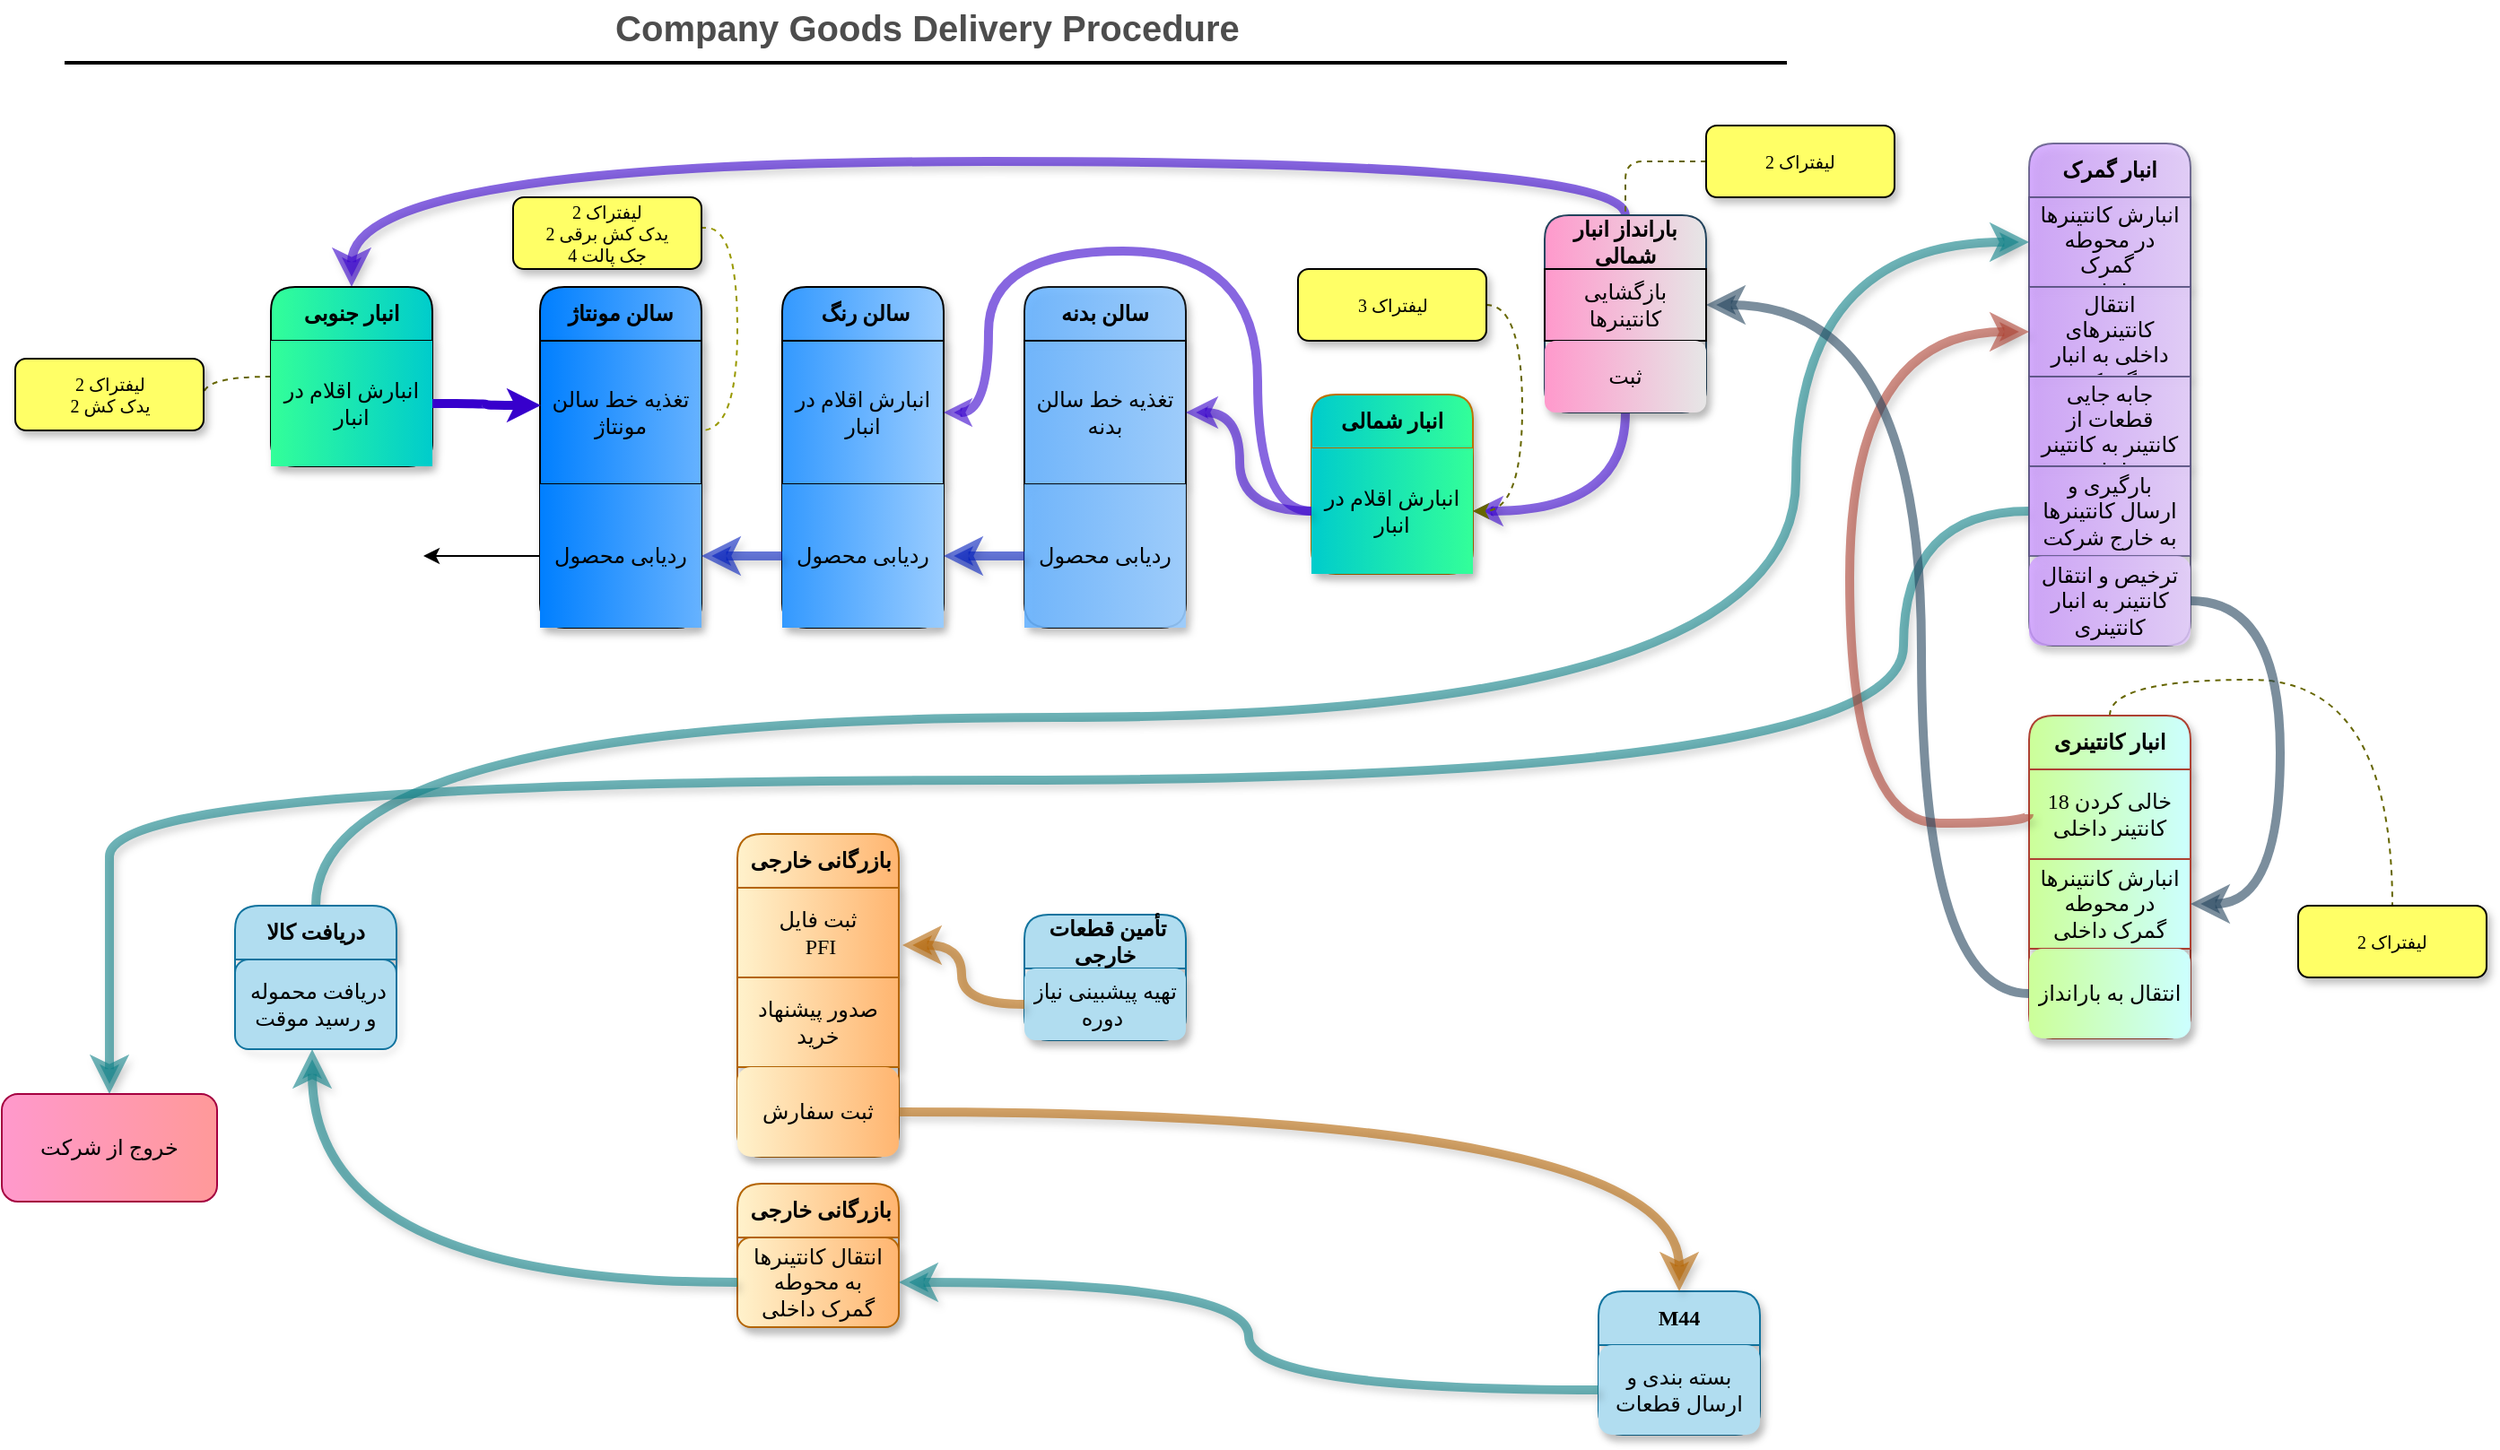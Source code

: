 <mxfile version="24.7.7">
  <diagram id="C2fSY1v2SiZeoUbDoYyL" name="Page-1">
    <mxGraphModel dx="1114" dy="572" grid="1" gridSize="10" guides="1" tooltips="1" connect="1" arrows="1" fold="1" page="1" pageScale="1" pageWidth="1169" pageHeight="827" math="0" shadow="0">
      <root>
        <mxCell id="0" />
        <mxCell id="1" parent="0" />
        <mxCell id="CTi8w1WEokJW1-Tsi8km-52" value="&lt;font face=&quot;Vazirmatn&quot;&gt;&lt;b&gt;سالن بدنه&lt;/b&gt;&lt;/font&gt;" style="swimlane;fontStyle=0;childLayout=stackLayout;horizontal=1;startSize=30;horizontalStack=0;resizeParent=1;resizeParentMax=0;resizeLast=0;collapsible=1;marginBottom=0;whiteSpace=wrap;html=1;rounded=1;fillColor=#66B2FF;shadow=1;gradientColor=#99CCFF;gradientDirection=east;opacity=90;" parent="1" vertex="1">
          <mxGeometry x="640" y="170" width="90" height="190" as="geometry">
            <mxRectangle x="860" y="450" width="90" height="30" as="alternateBounds" />
          </mxGeometry>
        </mxCell>
        <mxCell id="CTi8w1WEokJW1-Tsi8km-53" value="&lt;font face=&quot;Vazirmatn&quot;&gt;تغذیه خط سالن بدنه&lt;/font&gt;" style="text;strokeColor=default;fillColor=#66B2FF;align=center;verticalAlign=middle;spacingLeft=4;spacingRight=4;overflow=hidden;points=[[0,0.5],[1,0.5]];portConstraint=eastwest;rotatable=0;whiteSpace=wrap;html=1;rounded=0;shadow=1;gradientColor=#99CCFF;gradientDirection=east;opacity=90;" parent="CTi8w1WEokJW1-Tsi8km-52" vertex="1">
          <mxGeometry y="30" width="90" height="80" as="geometry" />
        </mxCell>
        <mxCell id="AEj7Rj_eL6BV5jfszyMK-14" value="ردیابی محصول" style="text;strokeColor=none;fillColor=#66B2FF;align=center;verticalAlign=middle;spacingLeft=4;spacingRight=4;overflow=hidden;points=[[0,0.5],[1,0.5]];portConstraint=eastwest;rotatable=0;whiteSpace=wrap;html=1;fontFamily=Vazirmatn;fontSource=https%3A%2F%2Ffonts.googleapis.com%2Fcss%3Ffamily%3DVazirmatn;rounded=0;shadow=1;gradientColor=#99CCFF;gradientDirection=east;opacity=90;" vertex="1" parent="CTi8w1WEokJW1-Tsi8km-52">
          <mxGeometry y="110" width="90" height="80" as="geometry" />
        </mxCell>
        <mxCell id="3ne1QswCM8ZiEu4GHsYG-31" value="Company Goods Delivery Procedure" style="text;html=1;strokeColor=none;fillColor=none;align=center;verticalAlign=middle;whiteSpace=wrap;rounded=0;fontStyle=1;fontSize=20;fontColor=#4D4D4D;" parent="1" vertex="1">
          <mxGeometry x="191" y="10" width="790" height="30" as="geometry" />
        </mxCell>
        <mxCell id="3ne1QswCM8ZiEu4GHsYG-32" value="" style="line;strokeWidth=2;html=1;fontSize=20;fontColor=#4D4D4D;" parent="1" vertex="1">
          <mxGeometry x="105" y="40" width="960" height="10" as="geometry" />
        </mxCell>
        <mxCell id="AEj7Rj_eL6BV5jfszyMK-55" style="edgeStyle=orthogonalEdgeStyle;rounded=0;orthogonalLoop=1;jettySize=auto;html=1;curved=1;strokeWidth=5;fillColor=#b0e3e6;strokeColor=#0e8088;opacity=60;shadow=1;entryX=0;entryY=0.5;entryDx=0;entryDy=0;exitX=0.5;exitY=0;exitDx=0;exitDy=0;" edge="1" parent="1" source="CTi8w1WEokJW1-Tsi8km-3" target="CTi8w1WEokJW1-Tsi8km-13">
          <mxGeometry relative="1" as="geometry">
            <mxPoint x="160" y="500" as="sourcePoint" />
            <mxPoint x="1180" y="160" as="targetPoint" />
            <Array as="points">
              <mxPoint x="245" y="410" />
              <mxPoint x="1070" y="410" />
              <mxPoint x="1070" y="145" />
            </Array>
          </mxGeometry>
        </mxCell>
        <mxCell id="CTi8w1WEokJW1-Tsi8km-3" value="&lt;span style=&quot;font-family: Vazirmatn; font-weight: 700;&quot;&gt;دریافت کالا&lt;/span&gt;" style="swimlane;fontStyle=0;childLayout=stackLayout;horizontal=1;startSize=30;horizontalStack=0;resizeParent=1;resizeParentMax=0;resizeLast=0;collapsible=1;marginBottom=0;whiteSpace=wrap;html=1;rounded=1;fillColor=#b1ddf0;strokeColor=#10739e;swimlaneFillColor=none;shadow=1;" parent="1" vertex="1">
          <mxGeometry x="200.0" y="515" width="90" height="80" as="geometry" />
        </mxCell>
        <mxCell id="CTi8w1WEokJW1-Tsi8km-4" value="&lt;span style=&quot;font-family: Vazirmatn;&quot;&gt;دریافت محموله&amp;nbsp; و رسید موقت&lt;/span&gt;" style="text;strokeColor=#10739e;fillColor=#b1ddf0;align=center;verticalAlign=middle;spacingLeft=4;spacingRight=4;overflow=hidden;points=[[0,0.5],[1,0.5]];portConstraint=eastwest;rotatable=0;whiteSpace=wrap;html=1;swimlaneFillColor=none;rounded=1;" parent="CTi8w1WEokJW1-Tsi8km-3" vertex="1">
          <mxGeometry y="30" width="90" height="50" as="geometry" />
        </mxCell>
        <mxCell id="CTi8w1WEokJW1-Tsi8km-12" value="&lt;font&gt;&lt;b&gt;انبار گمرک&lt;/b&gt;&lt;/font&gt;" style="swimlane;fontStyle=0;childLayout=stackLayout;horizontal=1;startSize=30;horizontalStack=0;resizeParent=1;resizeParentMax=0;resizeLast=0;collapsible=1;marginBottom=0;whiteSpace=wrap;html=1;rounded=1;fontFamily=Vazirmatn;fontSource=https%3A%2F%2Ffonts.googleapis.com%2Fcss%3Ffamily%3DVazirmatn;fillColor=#E5CCFF;strokeColor=#56517e;shadow=1;glass=0;opacity=80;gradientColor=#CC99FF;gradientDirection=west;" parent="1" vertex="1">
          <mxGeometry x="1200" y="90" width="90" height="280" as="geometry">
            <mxRectangle x="860" y="450" width="90" height="30" as="alternateBounds" />
          </mxGeometry>
        </mxCell>
        <mxCell id="CTi8w1WEokJW1-Tsi8km-13" value="&lt;font&gt;انبارش کانتینرها در محوطه گمرک&amp;nbsp;&lt;/font&gt;&lt;div&gt;&lt;font&gt;داخلی&lt;/font&gt;&lt;/div&gt;&lt;div&gt;&lt;br&gt;&lt;/div&gt;" style="text;strokeColor=#56517e;fillColor=#E5CCFF;align=center;verticalAlign=middle;spacingLeft=4;spacingRight=4;overflow=hidden;points=[[0,0.5],[1,0.5]];portConstraint=eastwest;rotatable=0;whiteSpace=wrap;html=1;fontFamily=Vazirmatn;fontSource=https%3A%2F%2Ffonts.googleapis.com%2Fcss%3Ffamily%3DVazirmatn;shadow=1;glass=0;rounded=0;opacity=80;gradientColor=#CC99FF;gradientDirection=west;" parent="CTi8w1WEokJW1-Tsi8km-12" vertex="1">
          <mxGeometry y="30" width="90" height="50" as="geometry" />
        </mxCell>
        <mxCell id="AEj7Rj_eL6BV5jfszyMK-1" value="انتقال کانتینرهای داخلی به انبار گمرک" style="text;strokeColor=#56517e;fillColor=#E5CCFF;align=center;verticalAlign=middle;spacingLeft=4;spacingRight=4;overflow=hidden;points=[[0,0.5],[1,0.5]];portConstraint=eastwest;rotatable=0;whiteSpace=wrap;html=1;fontFamily=Vazirmatn;fontSource=https%3A%2F%2Ffonts.googleapis.com%2Fcss%3Ffamily%3DVazirmatn;shadow=1;glass=0;rounded=0;opacity=80;gradientColor=#CC99FF;gradientDirection=west;" vertex="1" parent="CTi8w1WEokJW1-Tsi8km-12">
          <mxGeometry y="80" width="90" height="50" as="geometry" />
        </mxCell>
        <mxCell id="AEj7Rj_eL6BV5jfszyMK-2" value="جابه جایی قطعات از کانتینر به کانتینر داخلی" style="text;strokeColor=#56517e;fillColor=#E5CCFF;align=center;verticalAlign=middle;spacingLeft=4;spacingRight=4;overflow=hidden;points=[[0,0.5],[1,0.5]];portConstraint=eastwest;rotatable=0;whiteSpace=wrap;html=1;fontFamily=Vazirmatn;fontSource=https%3A%2F%2Ffonts.googleapis.com%2Fcss%3Ffamily%3DVazirmatn;shadow=1;glass=0;rounded=0;opacity=80;gradientColor=#CC99FF;gradientDirection=west;" vertex="1" parent="CTi8w1WEokJW1-Tsi8km-12">
          <mxGeometry y="130" width="90" height="50" as="geometry" />
        </mxCell>
        <mxCell id="AEj7Rj_eL6BV5jfszyMK-8" style="edgeStyle=orthogonalEdgeStyle;rounded=0;orthogonalLoop=1;jettySize=auto;html=1;exitX=0;exitY=0.5;exitDx=0;exitDy=0;curved=1;strokeWidth=5;shadow=1;fillColor=#b0e3e6;strokeColor=#0e8088;opacity=60;" edge="1" parent="CTi8w1WEokJW1-Tsi8km-12" source="AEj7Rj_eL6BV5jfszyMK-3">
          <mxGeometry relative="1" as="geometry">
            <mxPoint x="-1070" y="530" as="targetPoint" />
            <Array as="points">
              <mxPoint x="-70" y="205" />
              <mxPoint x="-70" y="355" />
              <mxPoint x="-1070" y="355" />
              <mxPoint x="-1070" y="440" />
            </Array>
          </mxGeometry>
        </mxCell>
        <mxCell id="AEj7Rj_eL6BV5jfszyMK-3" value="بارگیری و ارسال کانتینرها به خارج شرکت" style="text;strokeColor=#56517e;fillColor=#E5CCFF;align=center;verticalAlign=middle;spacingLeft=4;spacingRight=4;overflow=hidden;points=[[0,0.5],[1,0.5]];portConstraint=eastwest;rotatable=0;whiteSpace=wrap;html=1;fontFamily=Vazirmatn;fontSource=https%3A%2F%2Ffonts.googleapis.com%2Fcss%3Ffamily%3DVazirmatn;shadow=1;glass=0;rounded=0;opacity=80;gradientColor=#CC99FF;gradientDirection=west;" vertex="1" parent="CTi8w1WEokJW1-Tsi8km-12">
          <mxGeometry y="180" width="90" height="50" as="geometry" />
        </mxCell>
        <mxCell id="AEj7Rj_eL6BV5jfszyMK-9" value="ترخیص و انتقال کانتینر به انبار کانتینری" style="text;strokeColor=none;fillColor=#E5CCFF;align=center;verticalAlign=middle;spacingLeft=4;spacingRight=4;overflow=hidden;points=[[0,0.5],[1,0.5]];portConstraint=eastwest;rotatable=0;whiteSpace=wrap;html=1;fontFamily=Vazirmatn;fontSource=https%3A%2F%2Ffonts.googleapis.com%2Fcss%3Ffamily%3DVazirmatn;shadow=1;glass=0;rounded=1;opacity=80;gradientColor=#CC99FF;gradientDirection=west;" vertex="1" parent="CTi8w1WEokJW1-Tsi8km-12">
          <mxGeometry y="230" width="90" height="50" as="geometry" />
        </mxCell>
        <mxCell id="AEj7Rj_eL6BV5jfszyMK-92" style="edgeStyle=orthogonalEdgeStyle;rounded=0;orthogonalLoop=1;jettySize=auto;html=1;exitX=0.5;exitY=0;exitDx=0;exitDy=0;entryX=0.5;entryY=0;entryDx=0;entryDy=0;dashed=1;strokeColor=#666600;endArrow=none;endFill=0;curved=1;" edge="1" parent="1" source="CTi8w1WEokJW1-Tsi8km-20" target="AEj7Rj_eL6BV5jfszyMK-89">
          <mxGeometry relative="1" as="geometry" />
        </mxCell>
        <mxCell id="CTi8w1WEokJW1-Tsi8km-20" value="&lt;font&gt;&lt;b&gt;انبار کانتینری&lt;/b&gt;&lt;/font&gt;" style="swimlane;fontStyle=0;childLayout=stackLayout;horizontal=1;startSize=30;horizontalStack=0;resizeParent=1;resizeParentMax=0;resizeLast=0;collapsible=1;marginBottom=0;whiteSpace=wrap;html=1;rounded=1;fontFamily=Vazirmatn;fontSource=https%3A%2F%2Ffonts.googleapis.com%2Fcss%3Ffamily%3DVazirmatn;fillColor=#CCFF99;strokeColor=#ae4132;shadow=1;gradientColor=#CCFFFF;gradientDirection=east;" parent="1" vertex="1">
          <mxGeometry x="1200" y="409" width="90" height="180" as="geometry">
            <mxRectangle x="860" y="450" width="90" height="30" as="alternateBounds" />
          </mxGeometry>
        </mxCell>
        <mxCell id="AEj7Rj_eL6BV5jfszyMK-4" value="خالی کردن 18 کانتینر داخلی" style="text;strokeColor=#ae4132;fillColor=#CCFF99;align=center;verticalAlign=middle;spacingLeft=4;spacingRight=4;overflow=hidden;points=[[0,0.5],[1,0.5]];portConstraint=eastwest;rotatable=0;whiteSpace=wrap;html=1;fontFamily=Vazirmatn;fontSource=https%3A%2F%2Ffonts.googleapis.com%2Fcss%3Ffamily%3DVazirmatn;rounded=0;shadow=1;gradientColor=#CCFFFF;gradientDirection=east;" vertex="1" parent="CTi8w1WEokJW1-Tsi8km-20">
          <mxGeometry y="30" width="90" height="50" as="geometry" />
        </mxCell>
        <mxCell id="CTi8w1WEokJW1-Tsi8km-21" value="&lt;font&gt;انبارش کانتینرها در محوطه گمرک داخلی&lt;/font&gt;" style="text;strokeColor=#ae4132;fillColor=#CCFF99;align=center;verticalAlign=middle;spacingLeft=4;spacingRight=4;overflow=hidden;points=[[0,0.5],[1,0.5]];portConstraint=eastwest;rotatable=0;whiteSpace=wrap;html=1;fontFamily=Vazirmatn;fontSource=https%3A%2F%2Ffonts.googleapis.com%2Fcss%3Ffamily%3DVazirmatn;rounded=0;shadow=1;gradientColor=#CCFFFF;gradientDirection=east;" parent="CTi8w1WEokJW1-Tsi8km-20" vertex="1">
          <mxGeometry y="80" width="90" height="50" as="geometry" />
        </mxCell>
        <mxCell id="AEj7Rj_eL6BV5jfszyMK-11" value="انتقال به بارانداز" style="text;strokeColor=none;fillColor=#CCFF99;align=center;verticalAlign=middle;spacingLeft=4;spacingRight=4;overflow=hidden;points=[[0,0.5],[1,0.5]];portConstraint=eastwest;rotatable=0;whiteSpace=wrap;html=1;fontFamily=Vazirmatn;fontSource=https%3A%2F%2Ffonts.googleapis.com%2Fcss%3Ffamily%3DVazirmatn;rounded=1;shadow=1;gradientColor=#CCFFFF;gradientDirection=east;" vertex="1" parent="CTi8w1WEokJW1-Tsi8km-20">
          <mxGeometry y="130" width="90" height="50" as="geometry" />
        </mxCell>
        <mxCell id="AEj7Rj_eL6BV5jfszyMK-12" style="edgeStyle=orthogonalEdgeStyle;rounded=0;orthogonalLoop=1;jettySize=auto;html=1;exitX=0.5;exitY=0;exitDx=0;exitDy=0;entryX=0.5;entryY=0;entryDx=0;entryDy=0;curved=1;fillColor=#6a00ff;strokeColor=#3700CC;opacity=60;strokeWidth=5;shadow=1;" edge="1" parent="1" source="CTi8w1WEokJW1-Tsi8km-24" target="CTi8w1WEokJW1-Tsi8km-31">
          <mxGeometry relative="1" as="geometry">
            <Array as="points">
              <mxPoint x="975" y="100" />
              <mxPoint x="265" y="100" />
            </Array>
          </mxGeometry>
        </mxCell>
        <mxCell id="AEj7Rj_eL6BV5jfszyMK-62" style="edgeStyle=orthogonalEdgeStyle;rounded=0;orthogonalLoop=1;jettySize=auto;html=1;entryX=1;entryY=0.5;entryDx=0;entryDy=0;curved=1;fillColor=#6a00ff;strokeColor=#3700CC;strokeWidth=5;endSize=1;opacity=60;shadow=1;exitX=0.5;exitY=1;exitDx=0;exitDy=0;" edge="1" parent="1" source="CTi8w1WEokJW1-Tsi8km-24" target="CTi8w1WEokJW1-Tsi8km-30">
          <mxGeometry relative="1" as="geometry">
            <mxPoint x="1040" y="270" as="sourcePoint" />
            <mxPoint x="955" y="280" as="targetPoint" />
            <Array as="points">
              <mxPoint x="975" y="295" />
            </Array>
          </mxGeometry>
        </mxCell>
        <mxCell id="CTi8w1WEokJW1-Tsi8km-24" value="&lt;font face=&quot;Vazirmatn&quot;&gt;&lt;b&gt;بارانداز انبار شمالی&lt;/b&gt;&lt;/font&gt;" style="swimlane;fontStyle=0;childLayout=stackLayout;horizontal=1;startSize=30;horizontalStack=0;resizeParent=1;resizeParentMax=0;resizeLast=0;collapsible=1;marginBottom=0;whiteSpace=wrap;html=1;rounded=1;fillColor=#FF99CC;strokeColor=#23445d;shadow=1;gradientColor=#E6E6E6;gradientDirection=east;" parent="1" vertex="1">
          <mxGeometry x="930" y="130" width="90" height="110" as="geometry">
            <mxRectangle x="860" y="450" width="90" height="30" as="alternateBounds" />
          </mxGeometry>
        </mxCell>
        <mxCell id="CTi8w1WEokJW1-Tsi8km-25" value="&lt;font face=&quot;Vazirmatn&quot;&gt;بازگشایی کانتینرها&lt;/font&gt;" style="text;strokeColor=default;fillColor=#FF99CC;align=center;verticalAlign=middle;spacingLeft=4;spacingRight=4;overflow=hidden;points=[[0,0.5],[1,0.5]];portConstraint=eastwest;rotatable=0;whiteSpace=wrap;html=1;shadow=1;rounded=0;gradientColor=#E6E6E6;gradientDirection=east;" parent="CTi8w1WEokJW1-Tsi8km-24" vertex="1">
          <mxGeometry y="30" width="90" height="40" as="geometry" />
        </mxCell>
        <mxCell id="AEj7Rj_eL6BV5jfszyMK-13" value="ثبت" style="text;strokeColor=none;fillColor=#FF99CC;align=center;verticalAlign=middle;spacingLeft=4;spacingRight=4;overflow=hidden;points=[[0,0.5],[1,0.5]];portConstraint=eastwest;rotatable=0;whiteSpace=wrap;html=1;rounded=1;fontFamily=Vazirmatn;fontSource=https%3A%2F%2Ffonts.googleapis.com%2Fcss%3Ffamily%3DVazirmatn;shadow=1;gradientColor=#E6E6E6;gradientDirection=east;" vertex="1" parent="CTi8w1WEokJW1-Tsi8km-24">
          <mxGeometry y="70" width="90" height="40" as="geometry" />
        </mxCell>
        <mxCell id="CTi8w1WEokJW1-Tsi8km-29" value="&lt;font face=&quot;Vazirmatn&quot;&gt;&lt;b&gt;انبار شمالی&lt;/b&gt;&lt;/font&gt;" style="swimlane;fontStyle=0;childLayout=stackLayout;horizontal=1;startSize=30;horizontalStack=0;resizeParent=1;resizeParentMax=0;resizeLast=0;collapsible=1;marginBottom=0;whiteSpace=wrap;html=1;rounded=1;fillColor=#00CCCC;strokeColor=#BD7000;fontColor=#000000;shadow=1;gradientColor=#33FF99;gradientDirection=east;" parent="1" vertex="1">
          <mxGeometry x="800" y="230" width="90" height="100" as="geometry">
            <mxRectangle x="860" y="450" width="90" height="30" as="alternateBounds" />
          </mxGeometry>
        </mxCell>
        <mxCell id="CTi8w1WEokJW1-Tsi8km-30" value="&lt;font face=&quot;Vazirmatn&quot;&gt;انبارش اقلام در انبار&lt;/font&gt;" style="text;fillColor=#00CCCC;align=center;verticalAlign=middle;spacingLeft=4;spacingRight=4;overflow=hidden;points=[[0,0.5],[1,0.5]];portConstraint=eastwest;rotatable=0;whiteSpace=wrap;html=1;strokeColor=none;fontColor=#000000;rounded=0;shadow=1;gradientColor=#33FF99;gradientDirection=east;" parent="CTi8w1WEokJW1-Tsi8km-29" vertex="1">
          <mxGeometry y="30" width="90" height="70" as="geometry" />
        </mxCell>
        <mxCell id="AEj7Rj_eL6BV5jfszyMK-85" style="edgeStyle=orthogonalEdgeStyle;rounded=0;orthogonalLoop=1;jettySize=auto;html=1;exitX=0;exitY=0.5;exitDx=0;exitDy=0;entryX=1;entryY=0.5;entryDx=0;entryDy=0;dashed=1;strokeColor=#666600;strokeWidth=1;endArrow=none;endFill=0;curved=1;" edge="1" parent="1" source="CTi8w1WEokJW1-Tsi8km-31" target="AEj7Rj_eL6BV5jfszyMK-87">
          <mxGeometry relative="1" as="geometry">
            <mxPoint x="155.5" y="234" as="targetPoint" />
          </mxGeometry>
        </mxCell>
        <mxCell id="CTi8w1WEokJW1-Tsi8km-31" value="&lt;font face=&quot;Vazirmatn&quot;&gt;&lt;b&gt;انبار جنوبی&lt;/b&gt;&lt;/font&gt;" style="swimlane;fontStyle=0;childLayout=stackLayout;horizontal=1;startSize=30;horizontalStack=0;resizeParent=1;resizeParentMax=0;resizeLast=0;collapsible=1;marginBottom=0;whiteSpace=wrap;html=1;rounded=1;fillColor=#00CCCC;shadow=1;gradientColor=#33FF99;gradientDirection=west;" parent="1" vertex="1">
          <mxGeometry x="220" y="170" width="90" height="100" as="geometry">
            <mxRectangle x="860" y="450" width="90" height="30" as="alternateBounds" />
          </mxGeometry>
        </mxCell>
        <mxCell id="CTi8w1WEokJW1-Tsi8km-32" value="&lt;font face=&quot;Vazirmatn&quot;&gt;انبارش اقلام در انبار&lt;/font&gt;" style="text;strokeColor=none;fillColor=#00CCCC;align=center;verticalAlign=middle;spacingLeft=4;spacingRight=4;overflow=hidden;points=[[0,0.5],[1,0.5]];portConstraint=eastwest;rotatable=0;whiteSpace=wrap;html=1;shadow=1;gradientColor=#33FF99;gradientDirection=west;" parent="CTi8w1WEokJW1-Tsi8km-31" vertex="1">
          <mxGeometry y="30" width="90" height="70" as="geometry" />
        </mxCell>
        <mxCell id="CTi8w1WEokJW1-Tsi8km-48" value="&lt;font face=&quot;Vazirmatn&quot;&gt;&lt;b&gt;سالن مونتاژ&lt;/b&gt;&lt;/font&gt;" style="swimlane;fontStyle=0;childLayout=stackLayout;horizontal=1;startSize=30;horizontalStack=0;resizeParent=1;resizeParentMax=0;resizeLast=0;collapsible=1;marginBottom=0;whiteSpace=wrap;html=1;rounded=1;fillColor=#007FFF;shadow=1;gradientColor=#66B2FF;gradientDirection=east;" parent="1" vertex="1">
          <mxGeometry x="370" y="170" width="90" height="190" as="geometry">
            <mxRectangle x="860" y="450" width="90" height="30" as="alternateBounds" />
          </mxGeometry>
        </mxCell>
        <mxCell id="CTi8w1WEokJW1-Tsi8km-49" value="&lt;span style=&quot;font-family: Vazirmatn;&quot;&gt;تغذیه خط سالن مونتاژ&lt;/span&gt;" style="text;strokeColor=default;fillColor=#007FFF;align=center;verticalAlign=middle;spacingLeft=4;spacingRight=4;overflow=hidden;points=[[0,0.5],[1,0.5]];portConstraint=eastwest;rotatable=0;whiteSpace=wrap;html=1;shadow=1;gradientColor=#66B2FF;gradientDirection=east;" parent="CTi8w1WEokJW1-Tsi8km-48" vertex="1">
          <mxGeometry y="30" width="90" height="80" as="geometry" />
        </mxCell>
        <mxCell id="AEj7Rj_eL6BV5jfszyMK-54" style="edgeStyle=orthogonalEdgeStyle;rounded=0;orthogonalLoop=1;jettySize=auto;html=1;exitX=0;exitY=0.5;exitDx=0;exitDy=0;" edge="1" parent="CTi8w1WEokJW1-Tsi8km-48" source="AEj7Rj_eL6BV5jfszyMK-16">
          <mxGeometry relative="1" as="geometry">
            <mxPoint x="-65" y="150" as="targetPoint" />
          </mxGeometry>
        </mxCell>
        <mxCell id="AEj7Rj_eL6BV5jfszyMK-16" value="&lt;span style=&quot;font-family: Vazirmatn;&quot;&gt;ردیابی محصول&lt;/span&gt;" style="text;strokeColor=none;fillColor=#007FFF;align=center;verticalAlign=middle;spacingLeft=4;spacingRight=4;overflow=hidden;points=[[0,0.5],[1,0.5]];portConstraint=eastwest;rotatable=0;whiteSpace=wrap;html=1;shadow=1;gradientColor=#66B2FF;gradientDirection=east;" vertex="1" parent="CTi8w1WEokJW1-Tsi8km-48">
          <mxGeometry y="110" width="90" height="80" as="geometry" />
        </mxCell>
        <mxCell id="CTi8w1WEokJW1-Tsi8km-50" value="&lt;font face=&quot;Vazirmatn&quot;&gt;&lt;b&gt;&amp;nbsp;سالن رنگ&lt;/b&gt;&lt;/font&gt;" style="swimlane;fontStyle=0;childLayout=stackLayout;horizontal=1;startSize=30;horizontalStack=0;resizeParent=1;resizeParentMax=0;resizeLast=0;collapsible=1;marginBottom=0;whiteSpace=wrap;html=1;rounded=1;shadow=1;fillColor=#3399FF;gradientColor=#99CCFF;gradientDirection=east;" parent="1" vertex="1">
          <mxGeometry x="505" y="170" width="90" height="190" as="geometry">
            <mxRectangle x="860" y="450" width="90" height="30" as="alternateBounds" />
          </mxGeometry>
        </mxCell>
        <mxCell id="CTi8w1WEokJW1-Tsi8km-51" value="&lt;font face=&quot;Vazirmatn&quot;&gt;انبارش اقلام در انبار&lt;/font&gt;" style="text;strokeColor=default;fillColor=#3399FF;align=center;verticalAlign=middle;spacingLeft=4;spacingRight=4;overflow=hidden;points=[[0,0.5],[1,0.5]];portConstraint=eastwest;rotatable=0;whiteSpace=wrap;html=1;shadow=1;gradientColor=#99CCFF;gradientDirection=east;" parent="CTi8w1WEokJW1-Tsi8km-50" vertex="1">
          <mxGeometry y="30" width="90" height="80" as="geometry" />
        </mxCell>
        <mxCell id="AEj7Rj_eL6BV5jfszyMK-15" value="&lt;span style=&quot;font-family: Vazirmatn;&quot;&gt;ردیابی محصول&lt;/span&gt;" style="text;strokeColor=none;fillColor=#3399FF;align=center;verticalAlign=middle;spacingLeft=4;spacingRight=4;overflow=hidden;points=[[0,0.5],[1,0.5]];portConstraint=eastwest;rotatable=0;whiteSpace=wrap;html=1;shadow=1;gradientColor=#99CCFF;gradientDirection=east;" vertex="1" parent="CTi8w1WEokJW1-Tsi8km-50">
          <mxGeometry y="110" width="90" height="80" as="geometry" />
        </mxCell>
        <mxCell id="CTi8w1WEokJW1-Tsi8km-54" style="edgeStyle=orthogonalEdgeStyle;rounded=0;orthogonalLoop=1;jettySize=auto;html=1;exitX=0;exitY=0.5;exitDx=0;exitDy=0;entryX=1;entryY=0.5;entryDx=0;entryDy=0;curved=1;fillColor=#6a00ff;strokeColor=#3700CC;strokeWidth=5;opacity=60;endSize=2;shadow=1;" parent="1" source="CTi8w1WEokJW1-Tsi8km-30" target="CTi8w1WEokJW1-Tsi8km-53" edge="1">
          <mxGeometry relative="1" as="geometry">
            <Array as="points">
              <mxPoint x="760" y="295" />
              <mxPoint x="760" y="240" />
            </Array>
          </mxGeometry>
        </mxCell>
        <mxCell id="CTi8w1WEokJW1-Tsi8km-57" style="edgeStyle=orthogonalEdgeStyle;rounded=0;orthogonalLoop=1;jettySize=auto;html=1;exitX=1;exitY=0.5;exitDx=0;exitDy=0;entryX=0.005;entryY=0.45;entryDx=0;entryDy=0;entryPerimeter=0;curved=1;strokeWidth=5;fillColor=#6a00ff;strokeColor=#3700CC;endSize=3;" parent="1" source="CTi8w1WEokJW1-Tsi8km-32" target="CTi8w1WEokJW1-Tsi8km-49" edge="1">
          <mxGeometry relative="1" as="geometry">
            <mxPoint x="330" y="215" as="sourcePoint" />
          </mxGeometry>
        </mxCell>
        <mxCell id="AEj7Rj_eL6BV5jfszyMK-10" style="edgeStyle=orthogonalEdgeStyle;rounded=0;orthogonalLoop=1;jettySize=auto;html=1;entryX=1;entryY=0.5;entryDx=0;entryDy=0;curved=1;exitX=1;exitY=0.5;exitDx=0;exitDy=0;fontFamily=Vazirmatn;fontSource=https%3A%2F%2Ffonts.googleapis.com%2Fcss%3Ffamily%3DVazirmatn;strokeWidth=5;fillColor=#bac8d3;strokeColor=#23445d;opacity=60;" edge="1" parent="1" source="AEj7Rj_eL6BV5jfszyMK-9" target="CTi8w1WEokJW1-Tsi8km-21">
          <mxGeometry relative="1" as="geometry">
            <Array as="points">
              <mxPoint x="1340" y="345" />
              <mxPoint x="1340" y="514" />
            </Array>
          </mxGeometry>
        </mxCell>
        <mxCell id="AEj7Rj_eL6BV5jfszyMK-18" value="&lt;font face=&quot;Vazirmatn&quot;&gt;&lt;b&gt;&amp;nbsp;بازرگانی خارجی&lt;/b&gt;&lt;/font&gt;" style="swimlane;fontStyle=0;childLayout=stackLayout;horizontal=1;startSize=30;horizontalStack=0;resizeParent=1;resizeParentMax=0;resizeLast=0;collapsible=1;marginBottom=0;whiteSpace=wrap;html=1;rounded=1;shadow=1;fillColor=#FFB570;strokeColor=#b46504;gradientColor=#FFF2CC;gradientDirection=west;" vertex="1" parent="1">
          <mxGeometry x="480.0" y="475" width="90" height="180" as="geometry" />
        </mxCell>
        <mxCell id="AEj7Rj_eL6BV5jfszyMK-19" value="&lt;font face=&quot;Vazirmatn&quot;&gt;ثبت فایل&lt;/font&gt;&lt;div&gt;&lt;font face=&quot;Vazirmatn&quot;&gt;&amp;nbsp;PFI&lt;/font&gt;&lt;br&gt;&lt;/div&gt;" style="text;strokeColor=#b46504;fillColor=#FFB570;align=center;verticalAlign=middle;spacingLeft=4;spacingRight=4;overflow=hidden;points=[[0,0.5],[1,0.5]];portConstraint=eastwest;rotatable=0;whiteSpace=wrap;html=1;shadow=1;gradientColor=#FFF2CC;gradientDirection=west;" vertex="1" parent="AEj7Rj_eL6BV5jfszyMK-18">
          <mxGeometry y="30" width="90" height="50" as="geometry" />
        </mxCell>
        <mxCell id="AEj7Rj_eL6BV5jfszyMK-28" value="صدور پیشنهاد خرید" style="text;strokeColor=#b46504;fillColor=#FFB570;align=center;verticalAlign=middle;spacingLeft=4;spacingRight=4;overflow=hidden;points=[[0,0.5],[1,0.5]];portConstraint=eastwest;rotatable=0;whiteSpace=wrap;html=1;fontFamily=Vazirmatn;fontSource=https%3A%2F%2Ffonts.googleapis.com%2Fcss%3Ffamily%3DVazirmatn;shadow=1;gradientColor=#FFF2CC;gradientDirection=west;" vertex="1" parent="AEj7Rj_eL6BV5jfszyMK-18">
          <mxGeometry y="80" width="90" height="50" as="geometry" />
        </mxCell>
        <mxCell id="AEj7Rj_eL6BV5jfszyMK-29" value="ثبت سفارش" style="text;strokeColor=none;fillColor=#FFB570;align=center;verticalAlign=middle;spacingLeft=4;spacingRight=4;overflow=hidden;points=[[0,0.5],[1,0.5]];portConstraint=eastwest;rotatable=0;whiteSpace=wrap;html=1;fontFamily=Vazirmatn;fontSource=https%3A%2F%2Ffonts.googleapis.com%2Fcss%3Ffamily%3DVazirmatn;shadow=1;rounded=1;gradientColor=#FFF2CC;gradientDirection=west;" vertex="1" parent="AEj7Rj_eL6BV5jfszyMK-18">
          <mxGeometry y="130" width="90" height="50" as="geometry" />
        </mxCell>
        <mxCell id="AEj7Rj_eL6BV5jfszyMK-20" value="&amp;nbsp;تأمین قطعات خارجی" style="swimlane;fontStyle=1;childLayout=stackLayout;horizontal=1;startSize=30;horizontalStack=0;resizeParent=1;resizeParentMax=0;resizeLast=0;collapsible=1;marginBottom=0;whiteSpace=wrap;html=1;rounded=1;fontFamily=Vazirmatn;fontSource=https%3A%2F%2Ffonts.googleapis.com%2Fcss%3Ffamily%3DVazirmatn;fillColor=#b1ddf0;strokeColor=#10739e;shadow=1;" vertex="1" parent="1">
          <mxGeometry x="640" y="520" width="90" height="70" as="geometry" />
        </mxCell>
        <mxCell id="AEj7Rj_eL6BV5jfszyMK-21" value="&lt;font face=&quot;Vazirmatn&quot;&gt;تهیه پیشبینی نیاز دوره&amp;nbsp;&lt;/font&gt;" style="text;strokeColor=none;fillColor=#b1ddf0;align=center;verticalAlign=middle;spacingLeft=4;spacingRight=4;overflow=hidden;points=[[0,0.5],[1,0.5]];portConstraint=eastwest;rotatable=0;whiteSpace=wrap;html=1;rounded=1;shadow=1;" vertex="1" parent="AEj7Rj_eL6BV5jfszyMK-20">
          <mxGeometry y="30" width="90" height="40" as="geometry" />
        </mxCell>
        <mxCell id="AEj7Rj_eL6BV5jfszyMK-27" style="edgeStyle=orthogonalEdgeStyle;rounded=0;orthogonalLoop=1;jettySize=auto;html=1;exitX=0;exitY=0.5;exitDx=0;exitDy=0;entryX=1.022;entryY=0.64;entryDx=0;entryDy=0;entryPerimeter=0;curved=1;opacity=60;strokeWidth=5;fillColor=#fad7ac;strokeColor=#b46504;shadow=1;" edge="1" parent="1" source="AEj7Rj_eL6BV5jfszyMK-21" target="AEj7Rj_eL6BV5jfszyMK-19">
          <mxGeometry relative="1" as="geometry" />
        </mxCell>
        <mxCell id="AEj7Rj_eL6BV5jfszyMK-30" value="&lt;font face=&quot;Vazirmatn&quot;&gt;&lt;b&gt;&amp;nbsp;بازرگانی خارجی&lt;/b&gt;&lt;/font&gt;" style="swimlane;fontStyle=0;childLayout=stackLayout;horizontal=1;startSize=30;horizontalStack=0;resizeParent=1;resizeParentMax=0;resizeLast=0;collapsible=1;marginBottom=0;whiteSpace=wrap;html=1;rounded=1;shadow=1;fillColor=#FFB570;strokeColor=#b46504;gradientColor=#FFF2CC;gradientDirection=west;" vertex="1" parent="1">
          <mxGeometry x="480.0" y="670" width="90" height="80" as="geometry" />
        </mxCell>
        <mxCell id="AEj7Rj_eL6BV5jfszyMK-34" value="انتقال کانتینرها به محوطه گمرک داخلی" style="text;strokeColor=#b46504;fillColor=#FFB570;align=center;verticalAlign=middle;spacingLeft=4;spacingRight=4;overflow=hidden;points=[[0,0.5],[1,0.5]];portConstraint=eastwest;rotatable=0;whiteSpace=wrap;html=1;fontFamily=Vazirmatn;fontSource=https%3A%2F%2Ffonts.googleapis.com%2Fcss%3Ffamily%3DVazirmatn;shadow=1;rounded=1;gradientColor=#FFF2CC;gradientDirection=west;" vertex="1" parent="AEj7Rj_eL6BV5jfszyMK-30">
          <mxGeometry y="30" width="90" height="50" as="geometry" />
        </mxCell>
        <mxCell id="AEj7Rj_eL6BV5jfszyMK-37" value="&lt;font face=&quot;Vazirmatn&quot;&gt;&lt;b&gt;M44&lt;/b&gt;&lt;/font&gt;" style="swimlane;fontStyle=0;childLayout=stackLayout;horizontal=1;startSize=30;horizontalStack=0;resizeParent=1;resizeParentMax=0;resizeLast=0;collapsible=1;marginBottom=0;whiteSpace=wrap;html=1;rounded=1;fillColor=#b1ddf0;strokeColor=#10739e;shadow=1;" vertex="1" parent="1">
          <mxGeometry x="960" y="730" width="90" height="80" as="geometry" />
        </mxCell>
        <mxCell id="AEj7Rj_eL6BV5jfszyMK-38" value="بسته بندی و ارسال قطعات" style="text;strokeColor=none;fillColor=#b1ddf0;align=center;verticalAlign=middle;spacingLeft=4;spacingRight=4;overflow=hidden;points=[[0,0.5],[1,0.5]];portConstraint=eastwest;rotatable=0;whiteSpace=wrap;html=1;fontFamily=Vazirmatn;fontSource=https%3A%2F%2Ffonts.googleapis.com%2Fcss%3Ffamily%3DVazirmatn;shadow=1;rounded=1;" vertex="1" parent="AEj7Rj_eL6BV5jfszyMK-37">
          <mxGeometry y="30" width="90" height="50" as="geometry" />
        </mxCell>
        <mxCell id="AEj7Rj_eL6BV5jfszyMK-41" style="edgeStyle=orthogonalEdgeStyle;rounded=0;orthogonalLoop=1;jettySize=auto;html=1;exitX=1;exitY=0.5;exitDx=0;exitDy=0;curved=1;fillColor=#fad7ac;strokeColor=#b46504;strokeWidth=5;opacity=60;shadow=1;flowAnimation=0;" edge="1" parent="1" source="AEj7Rj_eL6BV5jfszyMK-29" target="AEj7Rj_eL6BV5jfszyMK-37">
          <mxGeometry relative="1" as="geometry" />
        </mxCell>
        <mxCell id="AEj7Rj_eL6BV5jfszyMK-43" style="edgeStyle=orthogonalEdgeStyle;rounded=0;orthogonalLoop=1;jettySize=auto;html=1;exitX=0;exitY=0.5;exitDx=0;exitDy=0;entryX=1;entryY=0.5;entryDx=0;entryDy=0;curved=1;strokeWidth=5;fillColor=#b0e3e6;strokeColor=#0e8088;opacity=60;shadow=1;" edge="1" parent="1" source="AEj7Rj_eL6BV5jfszyMK-38" target="AEj7Rj_eL6BV5jfszyMK-34">
          <mxGeometry relative="1" as="geometry" />
        </mxCell>
        <mxCell id="AEj7Rj_eL6BV5jfszyMK-49" style="edgeStyle=orthogonalEdgeStyle;rounded=0;orthogonalLoop=1;jettySize=auto;html=1;exitX=0;exitY=0.5;exitDx=0;exitDy=0;entryX=0.478;entryY=1;entryDx=0;entryDy=0;entryPerimeter=0;curved=1;fillColor=#b0e3e6;strokeColor=#0e8088;strokeWidth=5;opacity=60;shadow=1;" edge="1" parent="1" source="AEj7Rj_eL6BV5jfszyMK-34" target="CTi8w1WEokJW1-Tsi8km-4">
          <mxGeometry relative="1" as="geometry" />
        </mxCell>
        <mxCell id="AEj7Rj_eL6BV5jfszyMK-52" style="edgeStyle=orthogonalEdgeStyle;rounded=0;orthogonalLoop=1;jettySize=auto;html=1;exitX=0;exitY=0.5;exitDx=0;exitDy=0;entryX=1;entryY=0.5;entryDx=0;entryDy=0;opacity=60;fillColor=#0050ef;strokeColor=#001DBC;strokeWidth=5;shadow=1;" edge="1" parent="1" source="AEj7Rj_eL6BV5jfszyMK-14" target="AEj7Rj_eL6BV5jfszyMK-15">
          <mxGeometry relative="1" as="geometry" />
        </mxCell>
        <mxCell id="AEj7Rj_eL6BV5jfszyMK-53" style="edgeStyle=orthogonalEdgeStyle;rounded=0;orthogonalLoop=1;jettySize=auto;html=1;exitX=0;exitY=0.5;exitDx=0;exitDy=0;entryX=1;entryY=0.5;entryDx=0;entryDy=0;fillColor=#0050ef;strokeColor=#001DBC;strokeWidth=5;opacity=60;shadow=1;" edge="1" parent="1" source="AEj7Rj_eL6BV5jfszyMK-15" target="AEj7Rj_eL6BV5jfszyMK-16">
          <mxGeometry relative="1" as="geometry" />
        </mxCell>
        <mxCell id="AEj7Rj_eL6BV5jfszyMK-59" style="edgeStyle=orthogonalEdgeStyle;rounded=0;orthogonalLoop=1;jettySize=auto;html=1;exitX=0;exitY=0.5;exitDx=0;exitDy=0;entryX=0;entryY=0.5;entryDx=0;entryDy=0;curved=1;endSize=6;opacity=60;strokeWidth=5;fillColor=#fad9d5;strokeColor=#ae4132;shadow=1;" edge="1" parent="1" source="AEj7Rj_eL6BV5jfszyMK-4" target="AEj7Rj_eL6BV5jfszyMK-1">
          <mxGeometry relative="1" as="geometry">
            <Array as="points">
              <mxPoint x="1200" y="469" />
              <mxPoint x="1100" y="469" />
              <mxPoint x="1100" y="195" />
            </Array>
          </mxGeometry>
        </mxCell>
        <mxCell id="AEj7Rj_eL6BV5jfszyMK-60" style="edgeStyle=orthogonalEdgeStyle;rounded=0;orthogonalLoop=1;jettySize=auto;html=1;exitX=0;exitY=0.5;exitDx=0;exitDy=0;entryX=1;entryY=0.5;entryDx=0;entryDy=0;curved=1;strokeWidth=5;fillColor=#bac8d3;strokeColor=#23445d;opacity=60;" edge="1" parent="1" source="AEj7Rj_eL6BV5jfszyMK-11" target="CTi8w1WEokJW1-Tsi8km-25">
          <mxGeometry relative="1" as="geometry">
            <Array as="points">
              <mxPoint x="1140" y="564" />
              <mxPoint x="1140" y="180" />
            </Array>
          </mxGeometry>
        </mxCell>
        <mxCell id="AEj7Rj_eL6BV5jfszyMK-63" value="خروج از شرکت" style="rounded=1;whiteSpace=wrap;html=1;fontFamily=Vazirmatn;fontSource=https%3A%2F%2Ffonts.googleapis.com%2Fcss%3Ffamily%3DVazirmatn;fillColor=#FF9999;fontColor=#000000;strokeColor=#A50040;gradientColor=#FF99CC;gradientDirection=west;" vertex="1" parent="1">
          <mxGeometry x="70" y="620" width="120" height="60" as="geometry" />
        </mxCell>
        <mxCell id="AEj7Rj_eL6BV5jfszyMK-65" style="edgeStyle=orthogonalEdgeStyle;rounded=0;orthogonalLoop=1;jettySize=auto;html=1;exitX=0;exitY=0.5;exitDx=0;exitDy=0;entryX=1;entryY=0.5;entryDx=0;entryDy=0;curved=1;strokeWidth=5;endSize=0;fillColor=#6a00ff;strokeColor=#3700CC;opacity=60;" edge="1" parent="1" source="CTi8w1WEokJW1-Tsi8km-30" target="CTi8w1WEokJW1-Tsi8km-51">
          <mxGeometry relative="1" as="geometry">
            <Array as="points">
              <mxPoint x="770" y="295" />
              <mxPoint x="770" y="150" />
              <mxPoint x="620" y="150" />
              <mxPoint x="620" y="240" />
            </Array>
          </mxGeometry>
        </mxCell>
        <mxCell id="AEj7Rj_eL6BV5jfszyMK-82" style="edgeStyle=orthogonalEdgeStyle;rounded=0;orthogonalLoop=1;jettySize=auto;html=1;dashed=1;strokeWidth=1;strokeColor=#999900;curved=1;endArrow=none;endFill=0;exitX=1;exitY=0.5;exitDx=0;exitDy=0;" edge="1" parent="1" source="AEj7Rj_eL6BV5jfszyMK-86">
          <mxGeometry relative="1" as="geometry">
            <mxPoint x="460" y="250" as="targetPoint" />
            <mxPoint x="455.5" y="137" as="sourcePoint" />
            <Array as="points">
              <mxPoint x="445" y="137" />
              <mxPoint x="480" y="137" />
              <mxPoint x="480" y="250" />
            </Array>
          </mxGeometry>
        </mxCell>
        <mxCell id="AEj7Rj_eL6BV5jfszyMK-86" value="لیفتراک 2&lt;div style=&quot;font-size: 10px;&quot;&gt;یدک کش برقی 2&lt;br style=&quot;font-size: 10px;&quot;&gt;&lt;/div&gt;&lt;div style=&quot;font-size: 10px;&quot;&gt;جک پالت 4&lt;br style=&quot;font-size: 10px;&quot;&gt;&lt;/div&gt;" style="rounded=1;whiteSpace=wrap;html=1;fillColor=#FFFF66;shadow=1;fontFamily=Vazirmatn;fontSource=https%3A%2F%2Ffonts.googleapis.com%2Fcss%3Ffamily%3DVazirmatn;fontSize=10;" vertex="1" parent="1">
          <mxGeometry x="355" y="120" width="105" height="40" as="geometry" />
        </mxCell>
        <mxCell id="AEj7Rj_eL6BV5jfszyMK-87" value="لیفتراک 2&lt;div style=&quot;font-size: 10px;&quot;&gt;یدک کش 2&lt;/div&gt;" style="rounded=1;whiteSpace=wrap;html=1;fillColor=#FFFF66;shadow=1;fontFamily=Vazirmatn;fontSource=https%3A%2F%2Ffonts.googleapis.com%2Fcss%3Ffamily%3DVazirmatn;fontSize=10;" vertex="1" parent="1">
          <mxGeometry x="77.5" y="210" width="105" height="40" as="geometry" />
        </mxCell>
        <mxCell id="AEj7Rj_eL6BV5jfszyMK-89" value="لیفتراک 2" style="rounded=1;whiteSpace=wrap;html=1;fillColor=#FFFF66;shadow=1;fontFamily=Vazirmatn;fontSource=https%3A%2F%2Ffonts.googleapis.com%2Fcss%3Ffamily%3DVazirmatn;fontSize=10;" vertex="1" parent="1">
          <mxGeometry x="1350" y="515" width="105" height="40" as="geometry" />
        </mxCell>
        <mxCell id="AEj7Rj_eL6BV5jfszyMK-94" style="edgeStyle=orthogonalEdgeStyle;rounded=1;orthogonalLoop=1;jettySize=auto;html=1;exitX=0;exitY=0.5;exitDx=0;exitDy=0;entryX=0.5;entryY=0;entryDx=0;entryDy=0;curved=0;dashed=1;strokeColor=#666600;endArrow=none;endFill=0;" edge="1" parent="1" source="AEj7Rj_eL6BV5jfszyMK-93" target="CTi8w1WEokJW1-Tsi8km-24">
          <mxGeometry relative="1" as="geometry" />
        </mxCell>
        <mxCell id="AEj7Rj_eL6BV5jfszyMK-93" value="لیفتراک 2" style="rounded=1;whiteSpace=wrap;html=1;fillColor=#FFFF66;shadow=1;fontFamily=Vazirmatn;fontSource=https%3A%2F%2Ffonts.googleapis.com%2Fcss%3Ffamily%3DVazirmatn;fontSize=10;" vertex="1" parent="1">
          <mxGeometry x="1020" y="80" width="105" height="40" as="geometry" />
        </mxCell>
        <mxCell id="AEj7Rj_eL6BV5jfszyMK-96" style="edgeStyle=orthogonalEdgeStyle;rounded=0;orthogonalLoop=1;jettySize=auto;html=1;exitX=1;exitY=0.5;exitDx=0;exitDy=0;entryX=1;entryY=0.5;entryDx=0;entryDy=0;strokeColor=#666600;dashed=1;curved=1;" edge="1" parent="1" source="AEj7Rj_eL6BV5jfszyMK-95" target="CTi8w1WEokJW1-Tsi8km-30">
          <mxGeometry relative="1" as="geometry" />
        </mxCell>
        <mxCell id="AEj7Rj_eL6BV5jfszyMK-95" value="لیفتراک 3" style="rounded=1;whiteSpace=wrap;html=1;fillColor=#FFFF66;shadow=1;fontFamily=Vazirmatn;fontSource=https%3A%2F%2Ffonts.googleapis.com%2Fcss%3Ffamily%3DVazirmatn;fontSize=10;" vertex="1" parent="1">
          <mxGeometry x="792.5" y="160" width="105" height="40" as="geometry" />
        </mxCell>
      </root>
    </mxGraphModel>
  </diagram>
</mxfile>
